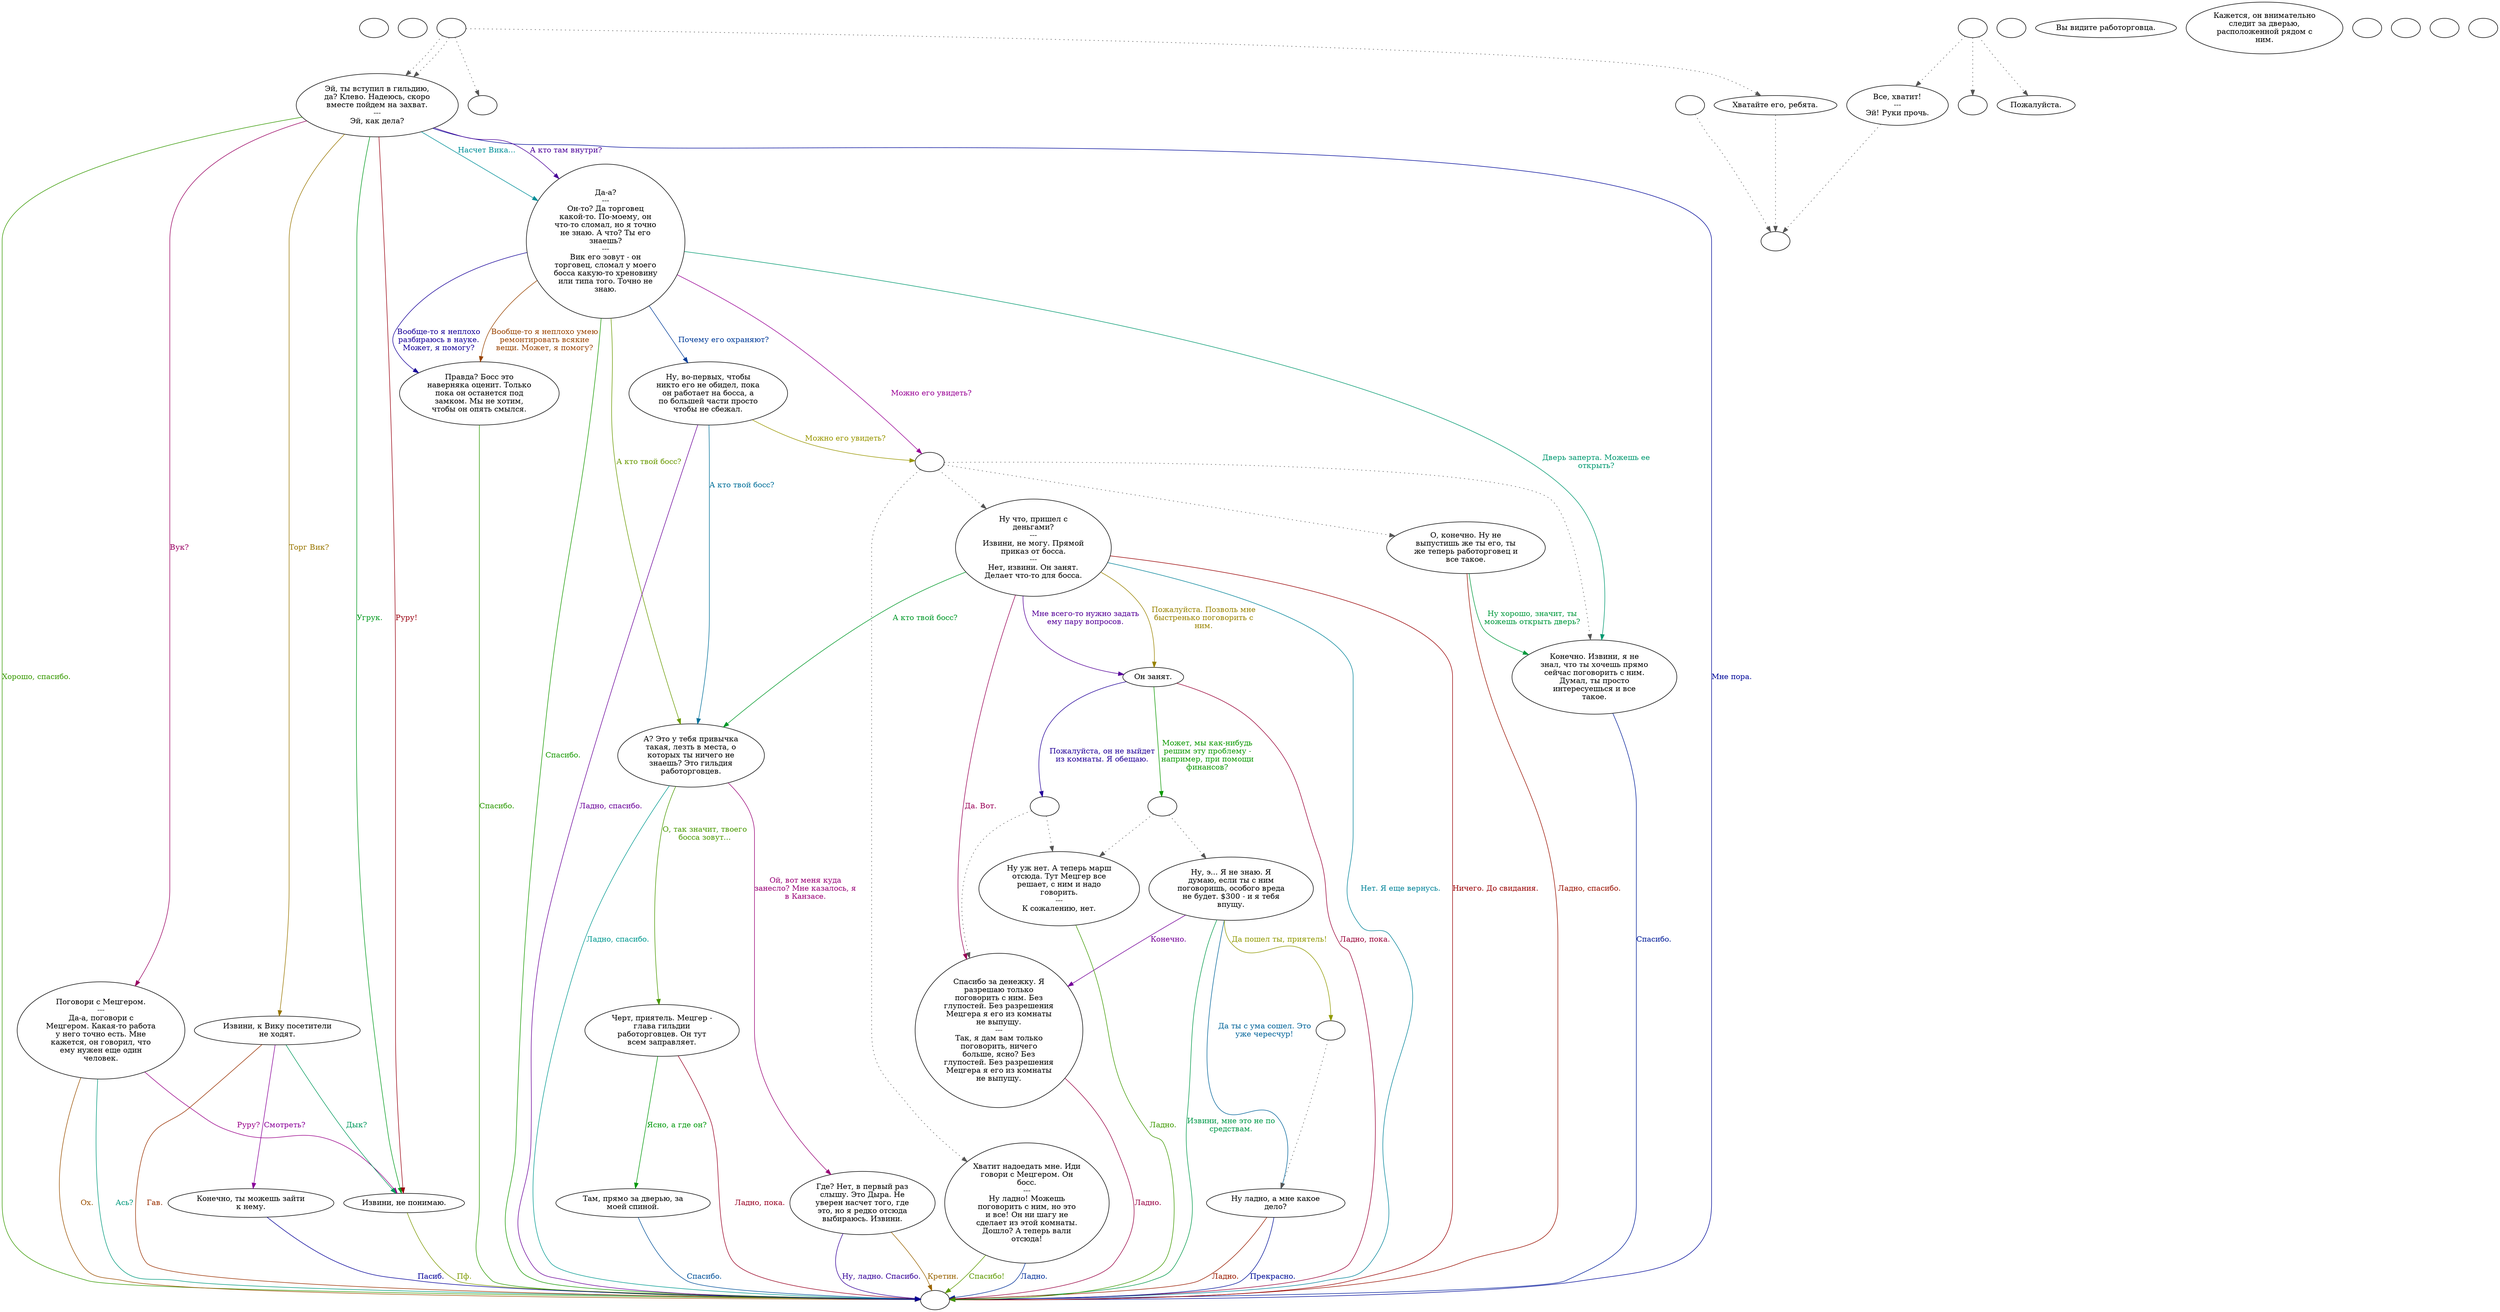 digraph dcVicGrd {
  "start" [style=filled       fillcolor="#FFFFFF"       color="#000000"]
  "start" [label=""]
  "critter_p_proc" [style=filled       fillcolor="#FFFFFF"       color="#000000"]
  "critter_p_proc" [label=""]
  "pickup_p_proc" [style=filled       fillcolor="#FFFFFF"       color="#000000"]
  "pickup_p_proc" -> "Node998" [style=dotted color="#555555"]
  "pickup_p_proc" [label=""]
  "talk_p_proc" [style=filled       fillcolor="#FFFFFF"       color="#000000"]
  "talk_p_proc" -> "Node021" [style=dotted color="#555555"]
  "talk_p_proc" -> "Node026" [style=dotted color="#555555"]
  "talk_p_proc" -> "Node004" [style=dotted color="#555555"]
  "talk_p_proc" -> "Node004" [style=dotted color="#555555"]
  "talk_p_proc" [label=""]
  "destroy_p_proc" [style=filled       fillcolor="#FFFFFF"       color="#000000"]
  "destroy_p_proc" [label=""]
  "look_at_p_proc" [style=filled       fillcolor="#FFFFFF"       color="#000000"]
  "look_at_p_proc" [label="Вы видите работорговца."]
  "description_p_proc" [style=filled       fillcolor="#FFFFFF"       color="#000000"]
  "description_p_proc" [label="Кажется, он внимательно\nследит за дверью,\nрасположенной рядом с\nним."]
  "use_skill_on_p_proc" [style=filled       fillcolor="#FFFFFF"       color="#000000"]
  "use_skill_on_p_proc" [label=""]
  "damage_p_proc" [style=filled       fillcolor="#FFFFFF"       color="#000000"]
  "damage_p_proc" [label=""]
  "map_enter_p_proc" [style=filled       fillcolor="#FFFFFF"       color="#000000"]
  "map_enter_p_proc" [label=""]
  "map_exit_p_proc" [style=filled       fillcolor="#FFFFFF"       color="#000000"]
  "map_exit_p_proc" [label=""]
  "timed_event_p_proc" [style=filled       fillcolor="#FFFFFF"       color="#000000"]
  "timed_event_p_proc" -> "Node001" [style=dotted color="#555555"]
  "timed_event_p_proc" -> "Node002" [style=dotted color="#555555"]
  "timed_event_p_proc" -> "Node003" [style=dotted color="#555555"]
  "timed_event_p_proc" [label=""]
  "Node998" [style=filled       fillcolor="#FFFFFF"       color="#000000"]
  "Node998" [label=""]
  "Node999" [style=filled       fillcolor="#FFFFFF"       color="#000000"]
  "Node999" [label=""]
  "Node001" [style=filled       fillcolor="#FFFFFF"       color="#000000"]
  "Node001" -> "Node998" [style=dotted color="#555555"]
  "Node001" [label="Все, хватит!\n---\nЭй! Руки прочь."]
  "Node002" [style=filled       fillcolor="#FFFFFF"       color="#000000"]
  "Node002" [label=""]
  "Node003" [style=filled       fillcolor="#FFFFFF"       color="#000000"]
  "Node003" [label="Пожалуйста."]
  "Node004" [style=filled       fillcolor="#FFFFFF"       color="#000000"]
  "Node004" [label="Эй, ты вступил в гильдию,\nда? Клево. Надеюсь, скоро\nвместе пойдем на захват.\n---\nЭй, как дела?"]
  "Node004" -> "Node999" [label="Мне пора." color="#000999" fontcolor="#000999"]
  "Node004" -> "Node999" [label="Хорошо, спасибо." color="#369900" fontcolor="#369900"]
  "Node004" -> "Node020" [label="Вук?" color="#990062" fontcolor="#990062"]
  "Node004" -> "Node005" [label="Насчет Вика..." color="#008F99" fontcolor="#008F99"]
  "Node004" -> "Node015" [label="Торг Вик?" color="#997600" fontcolor="#997600"]
  "Node004" -> "Node005" [label="А кто там внутри?" color="#4A0099" fontcolor="#4A0099"]
  "Node004" -> "Node014" [label="Угрук." color="#00991D" fontcolor="#00991D"]
  "Node004" -> "Node014" [label="Руру!" color="#99000F" fontcolor="#99000F"]
  "Node005" [style=filled       fillcolor="#FFFFFF"       color="#000000"]
  "Node005" [label="Да-а?\n---\nОн-то? Да торговец\nкакой-то. По-моему, он\nчто-то сломал, но я точно\nне знаю. А что? Ты его\nзнаешь?\n---\nВик его зовут - он\nторговец, сломал у моего\nбосса какую-то хреновину\nили типа того. Точно не\nзнаю."]
  "Node005" -> "Node007" [label="Почему его охраняют?" color="#003C99" fontcolor="#003C99"]
  "Node005" -> "Node010" [label="А кто твой босс?" color="#699900" fontcolor="#699900"]
  "Node005" -> "Node990" [label="Можно его увидеть?" color="#990095" fontcolor="#990095"]
  "Node005" -> "Node009" [label="Дверь заперта. Можешь ее\nоткрыть?" color="#009970" fontcolor="#009970"]
  "Node005" -> "Node017" [label="Вообще-то я неплохо умею\nремонтировать всякие\nвещи. Может, я помогу?" color="#994300" fontcolor="#994300"]
  "Node005" -> "Node017" [label="Вообще-то я неплохо\nразбираюсь в науке.\nМожет, я помогу?" color="#170099" fontcolor="#170099"]
  "Node005" -> "Node999" [label="Спасибо." color="#169900" fontcolor="#169900"]
  "Node006" [style=filled       fillcolor="#FFFFFF"       color="#000000"]
  "Node006" [label="Спасибо за денежку. Я\nразрешаю только\nпоговорить с ним. Без\nглупостей. Без разрешения\nМецгера я его из комнаты\nне выпущу.\n---\nТак, я дам вам только\nпоговорить, ничего\nбольше, ясно? Без\nглупостей. Без разрешения\nМецгера я его из комнаты\nне выпущу."]
  "Node006" -> "Node999" [label="Ладно." color="#990043" fontcolor="#990043"]
  "Node007" [style=filled       fillcolor="#FFFFFF"       color="#000000"]
  "Node007" [label="Ну, во-первых, чтобы\nникто его не обидел, пока\nон работает на босса, а\nпо большей части просто\nчтобы не сбежал."]
  "Node007" -> "Node010" [label="А кто твой босс?" color="#006F99" fontcolor="#006F99"]
  "Node007" -> "Node990" [label="Можно его увидеть?" color="#999600" fontcolor="#999600"]
  "Node007" -> "Node999" [label="Ладно, спасибо." color="#690099" fontcolor="#690099"]
  "Node008" [style=filled       fillcolor="#FFFFFF"       color="#000000"]
  "Node008" [label="О, конечно. Ну не\nвыпустишь же ты его, ты\nже теперь работорговец и\nвсе такое."]
  "Node008" -> "Node009" [label="Ну хорошо, значит, ты\nможешь открыть дверь?" color="#00993D" fontcolor="#00993D"]
  "Node008" -> "Node999" [label="Ладно, спасибо." color="#991000" fontcolor="#991000"]
  "Node009" [style=filled       fillcolor="#FFFFFF"       color="#000000"]
  "Node009" [label="Конечно. Извини, я не\nзнал, что ты хочешь прямо\nсейчас поговорить с ним.\nДумал, ты просто\nинтересуешься и все\nтакое."]
  "Node009" -> "Node999" [label="Спасибо." color="#001D99" fontcolor="#001D99"]
  "Node010" [style=filled       fillcolor="#FFFFFF"       color="#000000"]
  "Node010" [label="А? Это у тебя привычка\nтакая, лезть в места, о\nкоторых ты ничего не\nзнаешь? Это гильдия\nработорговцев."]
  "Node010" -> "Node012" [label="О, так значит, твоего\nбосса зовут..." color="#499900" fontcolor="#499900"]
  "Node010" -> "Node011" [label="Ой, вот меня куда\nзанесло? Мне казалось, я\nв Канзасе." color="#990076" fontcolor="#990076"]
  "Node010" -> "Node999" [label="Ладно, спасибо." color="#009990" fontcolor="#009990"]
  "Node011" [style=filled       fillcolor="#FFFFFF"       color="#000000"]
  "Node011" [label="Где? Нет, в первый раз\nслышу. Это Дыра. Не\nуверен насчет того, где\nэто, но я редко отсюда\nвыбираюсь. Извини."]
  "Node011" -> "Node999" [label="Кретин." color="#996300" fontcolor="#996300"]
  "Node011" -> "Node999" [label="Ну, ладно. Спасибо." color="#360099" fontcolor="#360099"]
  "Node012" [style=filled       fillcolor="#FFFFFF"       color="#000000"]
  "Node012" [label="Черт, приятель. Мецгер -\nглава гильдии\nработорговцев. Он тут\nвсем заправляет."]
  "Node012" -> "Node013" [label="Ясно, а где он?" color="#00990A" fontcolor="#00990A"]
  "Node012" -> "Node999" [label="Ладно, пока." color="#990023" fontcolor="#990023"]
  "Node013" [style=filled       fillcolor="#FFFFFF"       color="#000000"]
  "Node013" [label="Там, прямо за дверью, за\nмоей спиной."]
  "Node013" -> "Node999" [label="Спасибо." color="#005099" fontcolor="#005099"]
  "Node014" [style=filled       fillcolor="#FFFFFF"       color="#000000"]
  "Node014" [label="Извини, не понимаю."]
  "Node014" -> "Node999" [label="Пф." color="#7C9900" fontcolor="#7C9900"]
  "Node015" [style=filled       fillcolor="#FFFFFF"       color="#000000"]
  "Node015" [label="Извини, к Вику посетители\nне ходят."]
  "Node015" -> "Node016" [label="Смотреть?" color="#890099" fontcolor="#890099"]
  "Node015" -> "Node014" [label="Дык?" color="#00995C" fontcolor="#00995C"]
  "Node015" -> "Node999" [label="Гав." color="#993000" fontcolor="#993000"]
  "Node016" [style=filled       fillcolor="#FFFFFF"       color="#000000"]
  "Node016" [label="Конечно, ты можешь зайти\nк нему."]
  "Node016" -> "Node999" [label="Пасиб." color="#030099" fontcolor="#030099"]
  "Node017" [style=filled       fillcolor="#FFFFFF"       color="#000000"]
  "Node017" [label="Правда? Босс это\nнаверняка оценит. Только\nпока он останется под\nзамком. Мы не хотим,\nчтобы он опять смылся."]
  "Node017" -> "Node999" [label="Спасибо." color="#2A9900" fontcolor="#2A9900"]
  "Node018" [style=filled       fillcolor="#FFFFFF"       color="#000000"]
  "Node018" [label="Ну что, пришел с\nденьгами?\n---\nИзвини, не могу. Прямой\nприказ от босса.\n---\nНет, извини. Он занят.\nДелает что-то для босса."]
  "Node018" -> "Node006" [label="Да. Вот." color="#990056" fontcolor="#990056"]
  "Node018" -> "Node999" [label="Нет. Я еще вернусь." color="#008399" fontcolor="#008399"]
  "Node018" -> "Node022" [label="Пожалуйста. Позволь мне\nбыстренько поговорить с\nним." color="#998300" fontcolor="#998300"]
  "Node018" -> "Node022" [label="Мне всего-то нужно задать\nему пару вопросов." color="#560099" fontcolor="#560099"]
  "Node018" -> "Node010" [label="А кто твой босс?" color="#009929" fontcolor="#009929"]
  "Node018" -> "Node999" [label="Ничего. До свидания." color="#990003" fontcolor="#990003"]
  "Node019" [style=filled       fillcolor="#FFFFFF"       color="#000000"]
  "Node019" [label="Хватит надоедать мне. Иди\nговори с Мецгером. Он\nбосс.\n---\nНу ладно! Можешь\nпоговорить с ним, но это\nи все! Он ни шагу не\nсделает из этой комнаты.\nДошло? А теперь вали\nотсюда!"]
  "Node019" -> "Node999" [label="Ладно." color="#003099" fontcolor="#003099"]
  "Node019" -> "Node999" [label="Спасибо!" color="#5D9900" fontcolor="#5D9900"]
  "Node020" [style=filled       fillcolor="#FFFFFF"       color="#000000"]
  "Node020" [label="Поговори с Мецгером.\n---\nДа-а, поговори с\nМецгером. Какая-то работа\nу него точно есть. Мне\nкажется, он говорил, что\nему нужен еще один\nчеловек."]
  "Node020" -> "Node014" [label="Руру?" color="#990089" fontcolor="#990089"]
  "Node020" -> "Node999" [label="Ась?" color="#00997C" fontcolor="#00997C"]
  "Node020" -> "Node999" [label="Ох." color="#994F00" fontcolor="#994F00"]
  "Node021" [style=filled       fillcolor="#FFFFFF"       color="#000000"]
  "Node021" -> "Node998" [style=dotted color="#555555"]
  "Node021" [label="Хватайте его, ребята."]
  "Node022" [style=filled       fillcolor="#FFFFFF"       color="#000000"]
  "Node022" [label="Он занят."]
  "Node022" -> "Node989" [label="Пожалуйста, он не выйдет\nиз комнаты. Я обещаю." color="#230099" fontcolor="#230099"]
  "Node022" -> "Node988" [label="Может, мы как-нибудь\nрешим эту проблему -\nнапример, при помощи\nфинансов?" color="#0A9900" fontcolor="#0A9900"]
  "Node022" -> "Node999" [label="Ладно, пока." color="#990037" fontcolor="#990037"]
  "Node023" [style=filled       fillcolor="#FFFFFF"       color="#000000"]
  "Node023" [label="Ну, э... Я не знаю. Я\nдумаю, если ты с ним\nпоговоришь, особого вреда\nне будет. $300 - и я тебя\nвпущу."]
  "Node023" -> "Node024" [label="Да ты с ума сошел. Это\nуже чересчур!" color="#006399" fontcolor="#006399"]
  "Node023" -> "Node987" [label="Да пошел ты, приятель!" color="#909900" fontcolor="#909900"]
  "Node023" -> "Node006" [label="Конечно." color="#750099" fontcolor="#750099"]
  "Node023" -> "Node999" [label="Извини, мне это не по\nсредствам." color="#009949" fontcolor="#009949"]
  "Node024" [style=filled       fillcolor="#FFFFFF"       color="#000000"]
  "Node024" [label="Ну ладно, а мне какое\nдело?"]
  "Node024" -> "Node999" [label="Ладно." color="#991C00" fontcolor="#991C00"]
  "Node024" -> "Node999" [label="Прекрасно." color="#001099" fontcolor="#001099"]
  "Node025" [style=filled       fillcolor="#FFFFFF"       color="#000000"]
  "Node025" [label="Ну уж нет. А теперь марш\nотсюда. Тут Мецгер все\nрешает, с ним и надо\nговорить.\n---\nК сожалению, нет."]
  "Node025" -> "Node999" [label="Ладно." color="#3D9900" fontcolor="#3D9900"]
  "Node026" [style=filled       fillcolor="#FFFFFF"       color="#000000"]
  "Node026" [label=""]
  "Node990" [style=filled       fillcolor="#FFFFFF"       color="#000000"]
  "Node990" -> "Node009" [style=dotted color="#555555"]
  "Node990" -> "Node008" [style=dotted color="#555555"]
  "Node990" -> "Node019" [style=dotted color="#555555"]
  "Node990" -> "Node018" [style=dotted color="#555555"]
  "Node990" [label=""]
  "Node989" [style=filled       fillcolor="#FFFFFF"       color="#000000"]
  "Node989" -> "Node006" [style=dotted color="#555555"]
  "Node989" -> "Node025" [style=dotted color="#555555"]
  "Node989" [label=""]
  "Node988" [style=filled       fillcolor="#FFFFFF"       color="#000000"]
  "Node988" -> "Node023" [style=dotted color="#555555"]
  "Node988" -> "Node025" [style=dotted color="#555555"]
  "Node988" [label=""]
  "Node987" [style=filled       fillcolor="#FFFFFF"       color="#000000"]
  "Node987" -> "Node024" [style=dotted color="#555555"]
  "Node987" [label=""]
}
